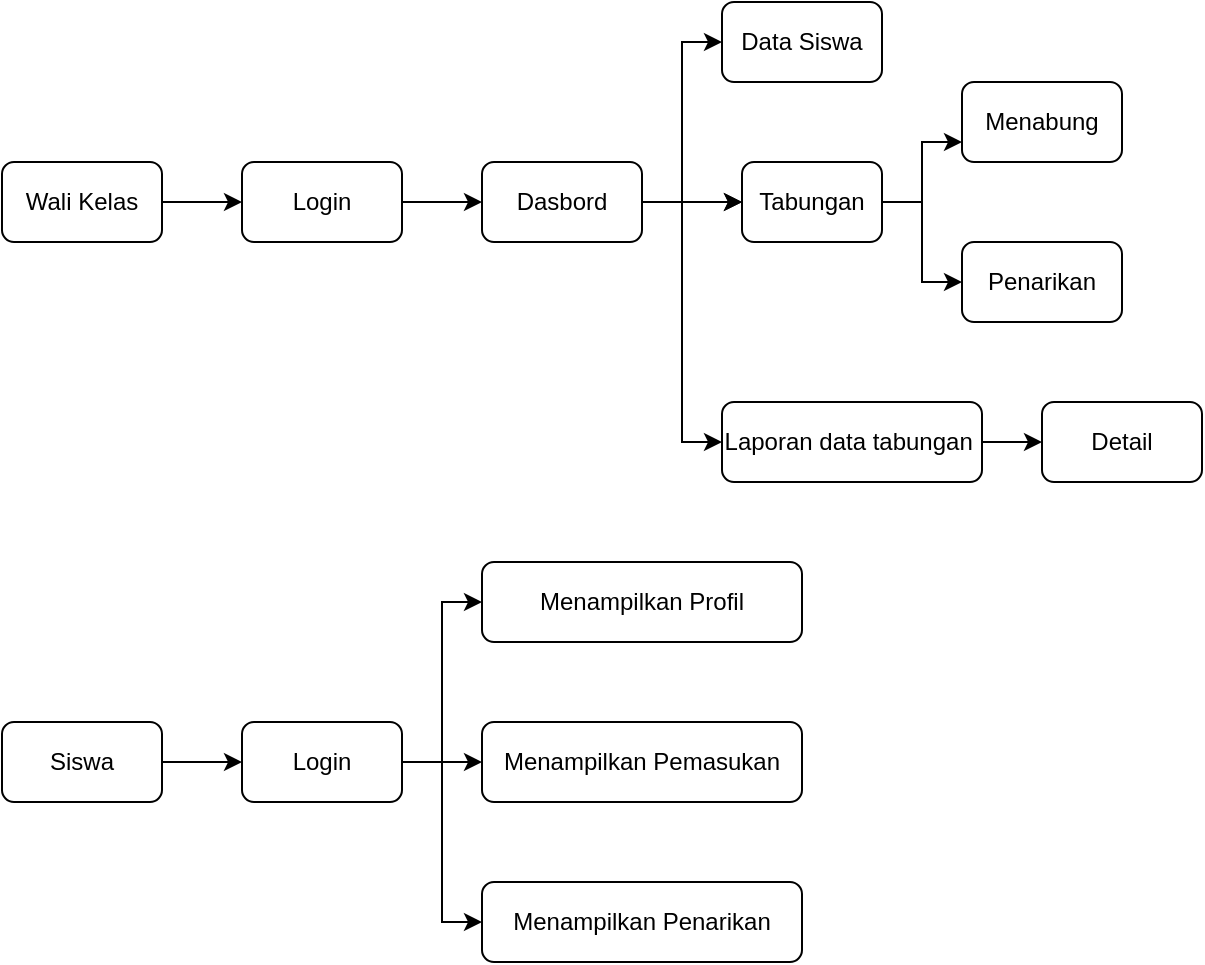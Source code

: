 <mxfile version="24.7.12">
  <diagram name="Page-1" id="yfJnBJ6UTD-bUqDYLVpG">
    <mxGraphModel dx="880" dy="510" grid="1" gridSize="10" guides="1" tooltips="1" connect="1" arrows="1" fold="1" page="1" pageScale="1" pageWidth="850" pageHeight="1100" math="0" shadow="0">
      <root>
        <mxCell id="0" />
        <mxCell id="1" parent="0" />
        <mxCell id="olkhWMaWlTaXKXJD4mxS-3" value="" style="edgeStyle=orthogonalEdgeStyle;rounded=0;orthogonalLoop=1;jettySize=auto;html=1;" parent="1" source="olkhWMaWlTaXKXJD4mxS-1" target="olkhWMaWlTaXKXJD4mxS-2" edge="1">
          <mxGeometry relative="1" as="geometry" />
        </mxCell>
        <mxCell id="olkhWMaWlTaXKXJD4mxS-1" value="Wali Kelas" style="rounded=1;whiteSpace=wrap;html=1;" parent="1" vertex="1">
          <mxGeometry x="40" y="120" width="80" height="40" as="geometry" />
        </mxCell>
        <mxCell id="olkhWMaWlTaXKXJD4mxS-5" value="" style="edgeStyle=orthogonalEdgeStyle;rounded=0;orthogonalLoop=1;jettySize=auto;html=1;" parent="1" source="olkhWMaWlTaXKXJD4mxS-2" target="olkhWMaWlTaXKXJD4mxS-4" edge="1">
          <mxGeometry relative="1" as="geometry" />
        </mxCell>
        <mxCell id="olkhWMaWlTaXKXJD4mxS-2" value="Login" style="whiteSpace=wrap;html=1;rounded=1;" parent="1" vertex="1">
          <mxGeometry x="160" y="120" width="80" height="40" as="geometry" />
        </mxCell>
        <mxCell id="olkhWMaWlTaXKXJD4mxS-7" value="" style="edgeStyle=orthogonalEdgeStyle;rounded=0;orthogonalLoop=1;jettySize=auto;html=1;entryX=0;entryY=0.5;entryDx=0;entryDy=0;" parent="1" source="olkhWMaWlTaXKXJD4mxS-4" target="olkhWMaWlTaXKXJD4mxS-8" edge="1">
          <mxGeometry relative="1" as="geometry" />
        </mxCell>
        <mxCell id="olkhWMaWlTaXKXJD4mxS-9" value="" style="edgeStyle=orthogonalEdgeStyle;rounded=0;orthogonalLoop=1;jettySize=auto;html=1;entryX=0;entryY=0.5;entryDx=0;entryDy=0;" parent="1" source="olkhWMaWlTaXKXJD4mxS-4" target="olkhWMaWlTaXKXJD4mxS-6" edge="1">
          <mxGeometry relative="1" as="geometry" />
        </mxCell>
        <mxCell id="olkhWMaWlTaXKXJD4mxS-21" value="" style="edgeStyle=orthogonalEdgeStyle;rounded=0;orthogonalLoop=1;jettySize=auto;html=1;" parent="1" source="olkhWMaWlTaXKXJD4mxS-4" target="olkhWMaWlTaXKXJD4mxS-8" edge="1">
          <mxGeometry relative="1" as="geometry" />
        </mxCell>
        <mxCell id="olkhWMaWlTaXKXJD4mxS-23" value="" style="edgeStyle=orthogonalEdgeStyle;rounded=0;orthogonalLoop=1;jettySize=auto;html=1;exitX=1;exitY=0.5;exitDx=0;exitDy=0;" parent="1" source="olkhWMaWlTaXKXJD4mxS-4" target="olkhWMaWlTaXKXJD4mxS-22" edge="1">
          <mxGeometry relative="1" as="geometry">
            <mxPoint x="350" y="140" as="sourcePoint" />
            <mxPoint x="440" y="200" as="targetPoint" />
            <Array as="points">
              <mxPoint x="380" y="140" />
              <mxPoint x="380" y="260" />
            </Array>
          </mxGeometry>
        </mxCell>
        <mxCell id="olkhWMaWlTaXKXJD4mxS-4" value="Dasbord" style="whiteSpace=wrap;html=1;rounded=1;" parent="1" vertex="1">
          <mxGeometry x="280" y="120" width="80" height="40" as="geometry" />
        </mxCell>
        <mxCell id="olkhWMaWlTaXKXJD4mxS-6" value="Data Siswa" style="whiteSpace=wrap;html=1;rounded=1;" parent="1" vertex="1">
          <mxGeometry x="400" y="40" width="80" height="40" as="geometry" />
        </mxCell>
        <mxCell id="olkhWMaWlTaXKXJD4mxS-16" value="" style="edgeStyle=orthogonalEdgeStyle;rounded=0;orthogonalLoop=1;jettySize=auto;html=1;entryX=0;entryY=0.75;entryDx=0;entryDy=0;" parent="1" source="olkhWMaWlTaXKXJD4mxS-8" target="olkhWMaWlTaXKXJD4mxS-10" edge="1">
          <mxGeometry relative="1" as="geometry" />
        </mxCell>
        <mxCell id="olkhWMaWlTaXKXJD4mxS-18" value="" style="edgeStyle=orthogonalEdgeStyle;rounded=0;orthogonalLoop=1;jettySize=auto;html=1;" parent="1" source="olkhWMaWlTaXKXJD4mxS-8" target="olkhWMaWlTaXKXJD4mxS-17" edge="1">
          <mxGeometry relative="1" as="geometry" />
        </mxCell>
        <mxCell id="olkhWMaWlTaXKXJD4mxS-8" value="Tabungan" style="whiteSpace=wrap;html=1;rounded=1;" parent="1" vertex="1">
          <mxGeometry x="410" y="120" width="70" height="40" as="geometry" />
        </mxCell>
        <mxCell id="olkhWMaWlTaXKXJD4mxS-10" value="Menabung" style="whiteSpace=wrap;html=1;rounded=1;" parent="1" vertex="1">
          <mxGeometry x="520" y="80" width="80" height="40" as="geometry" />
        </mxCell>
        <mxCell id="olkhWMaWlTaXKXJD4mxS-17" value="Penarikan" style="whiteSpace=wrap;html=1;rounded=1;" parent="1" vertex="1">
          <mxGeometry x="520" y="160" width="80" height="40" as="geometry" />
        </mxCell>
        <mxCell id="olkhWMaWlTaXKXJD4mxS-27" value="" style="edgeStyle=orthogonalEdgeStyle;rounded=0;orthogonalLoop=1;jettySize=auto;html=1;" parent="1" source="olkhWMaWlTaXKXJD4mxS-22" target="olkhWMaWlTaXKXJD4mxS-26" edge="1">
          <mxGeometry relative="1" as="geometry" />
        </mxCell>
        <mxCell id="olkhWMaWlTaXKXJD4mxS-22" value="Laporan data tabungan&amp;nbsp;" style="whiteSpace=wrap;html=1;rounded=1;" parent="1" vertex="1">
          <mxGeometry x="400" y="240" width="130" height="40" as="geometry" />
        </mxCell>
        <mxCell id="olkhWMaWlTaXKXJD4mxS-26" value="Detail" style="whiteSpace=wrap;html=1;rounded=1;" parent="1" vertex="1">
          <mxGeometry x="560" y="240" width="80" height="40" as="geometry" />
        </mxCell>
        <mxCell id="olkhWMaWlTaXKXJD4mxS-31" value="" style="edgeStyle=orthogonalEdgeStyle;rounded=0;orthogonalLoop=1;jettySize=auto;html=1;" parent="1" source="olkhWMaWlTaXKXJD4mxS-29" target="olkhWMaWlTaXKXJD4mxS-30" edge="1">
          <mxGeometry relative="1" as="geometry" />
        </mxCell>
        <mxCell id="olkhWMaWlTaXKXJD4mxS-29" value="Siswa" style="rounded=1;whiteSpace=wrap;html=1;" parent="1" vertex="1">
          <mxGeometry x="40" y="400" width="80" height="40" as="geometry" />
        </mxCell>
        <mxCell id="olkhWMaWlTaXKXJD4mxS-33" value="" style="edgeStyle=orthogonalEdgeStyle;rounded=0;orthogonalLoop=1;jettySize=auto;html=1;entryX=0;entryY=0.5;entryDx=0;entryDy=0;" parent="1" source="olkhWMaWlTaXKXJD4mxS-30" target="olkhWMaWlTaXKXJD4mxS-32" edge="1">
          <mxGeometry relative="1" as="geometry" />
        </mxCell>
        <mxCell id="olkhWMaWlTaXKXJD4mxS-35" value="" style="edgeStyle=orthogonalEdgeStyle;rounded=0;orthogonalLoop=1;jettySize=auto;html=1;entryX=0;entryY=0.5;entryDx=0;entryDy=0;" parent="1" source="olkhWMaWlTaXKXJD4mxS-30" target="olkhWMaWlTaXKXJD4mxS-34" edge="1">
          <mxGeometry relative="1" as="geometry" />
        </mxCell>
        <mxCell id="olkhWMaWlTaXKXJD4mxS-37" value="" style="edgeStyle=orthogonalEdgeStyle;rounded=0;orthogonalLoop=1;jettySize=auto;html=1;entryX=0;entryY=0.5;entryDx=0;entryDy=0;" parent="1" source="olkhWMaWlTaXKXJD4mxS-30" target="olkhWMaWlTaXKXJD4mxS-36" edge="1">
          <mxGeometry relative="1" as="geometry" />
        </mxCell>
        <mxCell id="olkhWMaWlTaXKXJD4mxS-30" value="Login" style="whiteSpace=wrap;html=1;rounded=1;" parent="1" vertex="1">
          <mxGeometry x="160" y="400" width="80" height="40" as="geometry" />
        </mxCell>
        <mxCell id="olkhWMaWlTaXKXJD4mxS-32" value="Menampilkan Profil" style="whiteSpace=wrap;html=1;rounded=1;" parent="1" vertex="1">
          <mxGeometry x="280" y="320" width="160" height="40" as="geometry" />
        </mxCell>
        <mxCell id="olkhWMaWlTaXKXJD4mxS-34" value="Menampilkan Pemasukan" style="whiteSpace=wrap;html=1;rounded=1;" parent="1" vertex="1">
          <mxGeometry x="280" y="400" width="160" height="40" as="geometry" />
        </mxCell>
        <mxCell id="olkhWMaWlTaXKXJD4mxS-36" value="Menampilkan Penarikan" style="whiteSpace=wrap;html=1;rounded=1;" parent="1" vertex="1">
          <mxGeometry x="280" y="480" width="160" height="40" as="geometry" />
        </mxCell>
      </root>
    </mxGraphModel>
  </diagram>
</mxfile>
